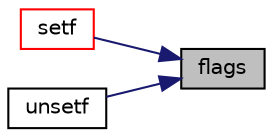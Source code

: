 digraph "flags"
{
 // LATEX_PDF_SIZE
  edge [fontname="Helvetica",fontsize="10",labelfontname="Helvetica",labelfontsize="10"];
  node [fontname="Helvetica",fontsize="10",shape=record];
  rankdir="RL";
  Node1 [label="flags",height=0.2,width=0.4,color="black", fillcolor="grey75", style="filled", fontcolor="black",tooltip="Return flags of stream."];
  Node1 -> Node2 [dir="back",color="midnightblue",fontsize="10",style="solid",fontname="Helvetica"];
  Node2 [label="setf",height=0.2,width=0.4,color="red", fillcolor="white", style="filled",URL="$classpFlow_1_1IOstream.html#a7496d7abe05bdd8cffe2be14798ac34f",tooltip="Set flags of stream."];
  Node1 -> Node13 [dir="back",color="midnightblue",fontsize="10",style="solid",fontname="Helvetica"];
  Node13 [label="unsetf",height=0.2,width=0.4,color="black", fillcolor="white", style="filled",URL="$classpFlow_1_1IOstream.html#a6215a425470b1a58a0f3e0407f8683ca",tooltip="Unset flags of stream."];
}
